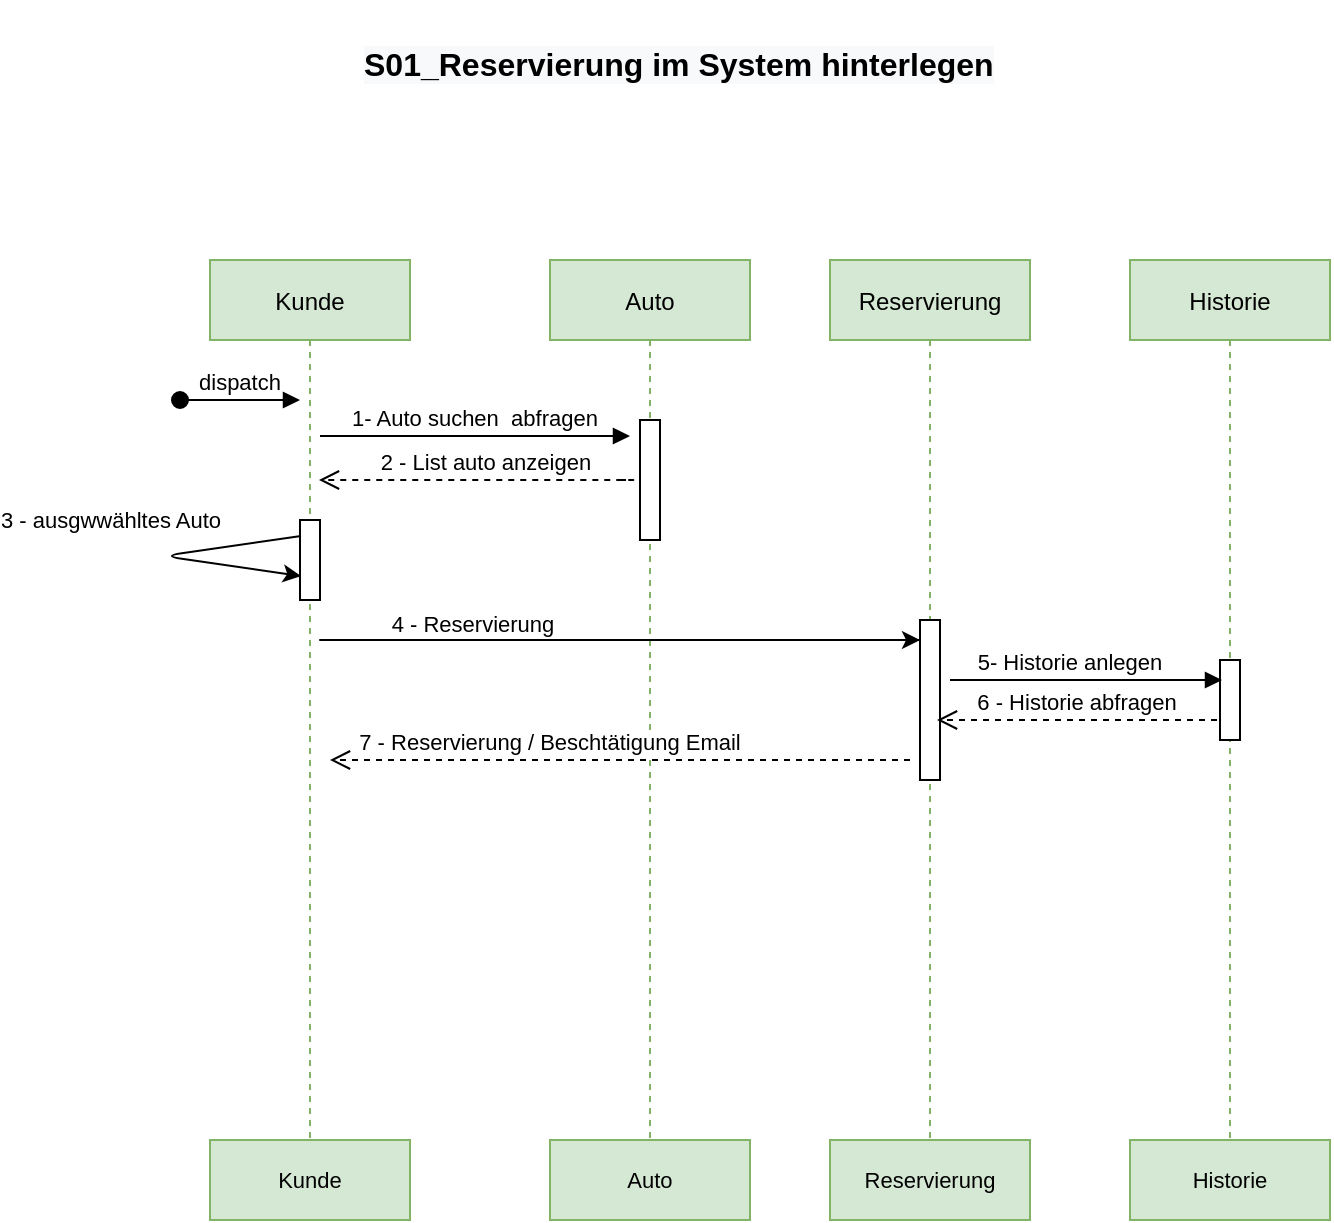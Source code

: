 <mxfile version="13.9.9" type="device"><diagram id="kgpKYQtTHZ0yAKxKKP6v" name="Page-1"><mxGraphModel dx="1702" dy="1594" grid="1" gridSize="10" guides="1" tooltips="1" connect="1" arrows="1" fold="1" page="1" pageScale="1" pageWidth="850" pageHeight="1100" math="0" shadow="0"><root><mxCell id="0"/><mxCell id="1" parent="0"/><mxCell id="A89N2moeSn5Gsdi-PHL5-1" value="Kunde" style="shape=umlLifeline;perimeter=lifelinePerimeter;container=1;collapsible=0;recursiveResize=0;rounded=0;shadow=0;strokeWidth=1;fillColor=#d5e8d4;strokeColor=#82b366;" vertex="1" parent="1"><mxGeometry x="10" y="80" width="100" height="440" as="geometry"/></mxCell><mxCell id="A89N2moeSn5Gsdi-PHL5-2" value="dispatch" style="verticalAlign=bottom;startArrow=oval;endArrow=block;startSize=8;shadow=0;strokeWidth=1;" edge="1" parent="A89N2moeSn5Gsdi-PHL5-1"><mxGeometry relative="1" as="geometry"><mxPoint x="-15" y="70" as="sourcePoint"/><mxPoint x="45" y="70" as="targetPoint"/></mxGeometry></mxCell><mxCell id="A89N2moeSn5Gsdi-PHL5-3" value="" style="points=[];perimeter=orthogonalPerimeter;rounded=0;shadow=0;strokeWidth=1;" vertex="1" parent="A89N2moeSn5Gsdi-PHL5-1"><mxGeometry x="45" y="130" width="10" height="40" as="geometry"/></mxCell><mxCell id="A89N2moeSn5Gsdi-PHL5-4" value="Auto" style="shape=umlLifeline;perimeter=lifelinePerimeter;container=1;collapsible=0;recursiveResize=0;rounded=0;shadow=0;strokeWidth=1;fillColor=#d5e8d4;strokeColor=#82b366;" vertex="1" parent="1"><mxGeometry x="180" y="80" width="100" height="440" as="geometry"/></mxCell><mxCell id="A89N2moeSn5Gsdi-PHL5-5" value="" style="points=[];perimeter=orthogonalPerimeter;rounded=0;shadow=0;strokeWidth=1;" vertex="1" parent="A89N2moeSn5Gsdi-PHL5-4"><mxGeometry x="45" y="80" width="10" height="60" as="geometry"/></mxCell><mxCell id="A89N2moeSn5Gsdi-PHL5-6" value="2 - List auto anzeigen " style="verticalAlign=bottom;endArrow=open;dashed=1;endSize=8;shadow=0;strokeWidth=1;" edge="1" parent="1"><mxGeometry relative="1" as="geometry"><mxPoint x="64.5" y="190" as="targetPoint"/><mxPoint x="215" y="190" as="sourcePoint"/><Array as="points"><mxPoint x="225" y="190"/><mxPoint x="205" y="190"/></Array></mxGeometry></mxCell><mxCell id="A89N2moeSn5Gsdi-PHL5-7" value="1- Auto suchen  abfragen" style="verticalAlign=bottom;endArrow=block;entryX=0;entryY=0;shadow=0;strokeWidth=1;jumpSize=6;fontSize=11;" edge="1" parent="1"><mxGeometry relative="1" as="geometry"><mxPoint x="65" y="168" as="sourcePoint"/><mxPoint x="220" y="168" as="targetPoint"/></mxGeometry></mxCell><mxCell id="A89N2moeSn5Gsdi-PHL5-8" value="Reservierung" style="shape=umlLifeline;perimeter=lifelinePerimeter;container=1;collapsible=0;recursiveResize=0;rounded=0;shadow=0;strokeWidth=1;fillColor=#d5e8d4;strokeColor=#82b366;" vertex="1" parent="1"><mxGeometry x="320" y="80" width="100" height="440" as="geometry"/></mxCell><mxCell id="A89N2moeSn5Gsdi-PHL5-9" value="" style="points=[];perimeter=orthogonalPerimeter;rounded=0;shadow=0;strokeWidth=1;" vertex="1" parent="A89N2moeSn5Gsdi-PHL5-8"><mxGeometry x="45" y="180" width="10" height="80" as="geometry"/></mxCell><mxCell id="A89N2moeSn5Gsdi-PHL5-10" value="" style="endArrow=classic;html=1;fontSize=9;entryX=-0.4;entryY=0.267;entryDx=0;entryDy=0;entryPerimeter=0;" edge="1" parent="1"><mxGeometry width="50" height="50" relative="1" as="geometry"><mxPoint x="365" y="270" as="sourcePoint"/><mxPoint x="365" y="270.01" as="targetPoint"/><Array as="points"><mxPoint x="60" y="270"/></Array></mxGeometry></mxCell><mxCell id="A89N2moeSn5Gsdi-PHL5-11" value="4 - Reservierung" style="edgeLabel;html=1;align=center;verticalAlign=middle;resizable=0;points=[];fontSize=11;" vertex="1" connectable="0" parent="A89N2moeSn5Gsdi-PHL5-10"><mxGeometry x="0.333" y="-1" relative="1" as="geometry"><mxPoint x="-21" y="-9" as="offset"/></mxGeometry></mxCell><mxCell id="A89N2moeSn5Gsdi-PHL5-12" value="7 - Reservierung / Beschtätigung Email" style="verticalAlign=bottom;endArrow=open;dashed=1;endSize=8;shadow=0;strokeWidth=1;" edge="1" parent="1"><mxGeometry x="0.241" relative="1" as="geometry"><mxPoint x="70" y="330" as="targetPoint"/><mxPoint x="360" y="330" as="sourcePoint"/><Array as="points"><mxPoint x="200" y="330"/></Array><mxPoint as="offset"/></mxGeometry></mxCell><mxCell id="A89N2moeSn5Gsdi-PHL5-13" value="Historie" style="shape=umlLifeline;perimeter=lifelinePerimeter;container=1;collapsible=0;recursiveResize=0;rounded=0;shadow=0;strokeWidth=1;fillColor=#d5e8d4;strokeColor=#82b366;" vertex="1" parent="1"><mxGeometry x="470" y="80" width="100" height="440" as="geometry"/></mxCell><mxCell id="A89N2moeSn5Gsdi-PHL5-14" value="" style="points=[];perimeter=orthogonalPerimeter;rounded=0;shadow=0;strokeWidth=1;" vertex="1" parent="A89N2moeSn5Gsdi-PHL5-13"><mxGeometry x="45" y="200" width="10" height="40" as="geometry"/></mxCell><mxCell id="A89N2moeSn5Gsdi-PHL5-15" value="6 - Historie abfragen" style="verticalAlign=bottom;endArrow=open;dashed=1;endSize=8;shadow=0;strokeWidth=1;" edge="1" parent="1"><mxGeometry relative="1" as="geometry"><mxPoint x="373.5" y="310" as="targetPoint"/><mxPoint x="513.5" y="310" as="sourcePoint"/><Array as="points"><mxPoint x="474" y="310"/></Array></mxGeometry></mxCell><mxCell id="A89N2moeSn5Gsdi-PHL5-16" value="3 - ausgwwähltes Auto" style="endArrow=classic;html=1;fontSize=11;" edge="1" parent="1"><mxGeometry y="32" width="50" height="50" relative="1" as="geometry"><mxPoint x="55.5" y="218" as="sourcePoint"/><mxPoint x="55.5" y="238" as="targetPoint"/><Array as="points"><mxPoint x="-14" y="228"/></Array><mxPoint x="-30" y="14" as="offset"/></mxGeometry></mxCell><mxCell id="A89N2moeSn5Gsdi-PHL5-17" value="5- Historie anlegen" style="verticalAlign=bottom;endArrow=block;entryX=0;entryY=0;shadow=0;strokeWidth=1;jumpSize=6;fontSize=11;" edge="1" parent="1"><mxGeometry x="-0.118" relative="1" as="geometry"><mxPoint x="380" y="290" as="sourcePoint"/><mxPoint x="516" y="290" as="targetPoint"/><Array as="points"><mxPoint x="450" y="290"/></Array><mxPoint as="offset"/></mxGeometry></mxCell><mxCell id="A89N2moeSn5Gsdi-PHL5-18" value="Kunde" style="rounded=0;whiteSpace=wrap;html=1;fontSize=11;fillColor=#d5e8d4;strokeColor=#82b366;" vertex="1" parent="1"><mxGeometry x="10" y="520" width="100" height="40" as="geometry"/></mxCell><mxCell id="A89N2moeSn5Gsdi-PHL5-19" value="Reservierung" style="rounded=0;whiteSpace=wrap;html=1;fontSize=11;fillColor=#d5e8d4;strokeColor=#82b366;" vertex="1" parent="1"><mxGeometry x="320" y="520" width="100" height="40" as="geometry"/></mxCell><mxCell id="A89N2moeSn5Gsdi-PHL5-20" value="Auto" style="rounded=0;whiteSpace=wrap;html=1;fontSize=11;fillColor=#d5e8d4;strokeColor=#82b366;" vertex="1" parent="1"><mxGeometry x="180" y="520" width="100" height="40" as="geometry"/></mxCell><mxCell id="A89N2moeSn5Gsdi-PHL5-21" value="Historie" style="rounded=0;whiteSpace=wrap;html=1;fontSize=11;fillColor=#d5e8d4;strokeColor=#82b366;" vertex="1" parent="1"><mxGeometry x="470" y="520" width="100" height="40" as="geometry"/></mxCell><mxCell id="A89N2moeSn5Gsdi-PHL5-22" value="&lt;p class=&quot;MsoNormal&quot; style=&quot;color: rgb(0, 0, 0); font-family: helvetica; font-style: normal; font-weight: 400; letter-spacing: normal; text-align: left; text-indent: 0px; text-transform: none; word-spacing: 0px; background-color: rgb(248, 249, 250); font-size: 16px;&quot;&gt;&lt;b&gt;&lt;font style=&quot;font-size: 16px&quot;&gt;S01_Reservierung im System hinterlegen&lt;/font&gt;&lt;/b&gt;&lt;/p&gt;&lt;font style=&quot;color: rgb(0, 0, 0); font-family: helvetica; font-style: normal; font-weight: 400; letter-spacing: normal; text-align: left; text-indent: 0px; text-transform: none; word-spacing: 0px; background-color: rgb(248, 249, 250); font-size: 16px;&quot;&gt;&lt;font style=&quot;font-size: 16px&quot;&gt;&lt;span style=&quot;text-indent: -18pt&quot;&gt;&lt;br class=&quot;Apple-interchange-newline&quot;&gt;&#10;&#10;&lt;/span&gt;&lt;/font&gt;&lt;/font&gt;" style="text;whiteSpace=wrap;html=1;fontSize=11;" vertex="1" parent="1"><mxGeometry x="85" y="-50" width="340" height="50" as="geometry"/></mxCell></root></mxGraphModel></diagram></mxfile>